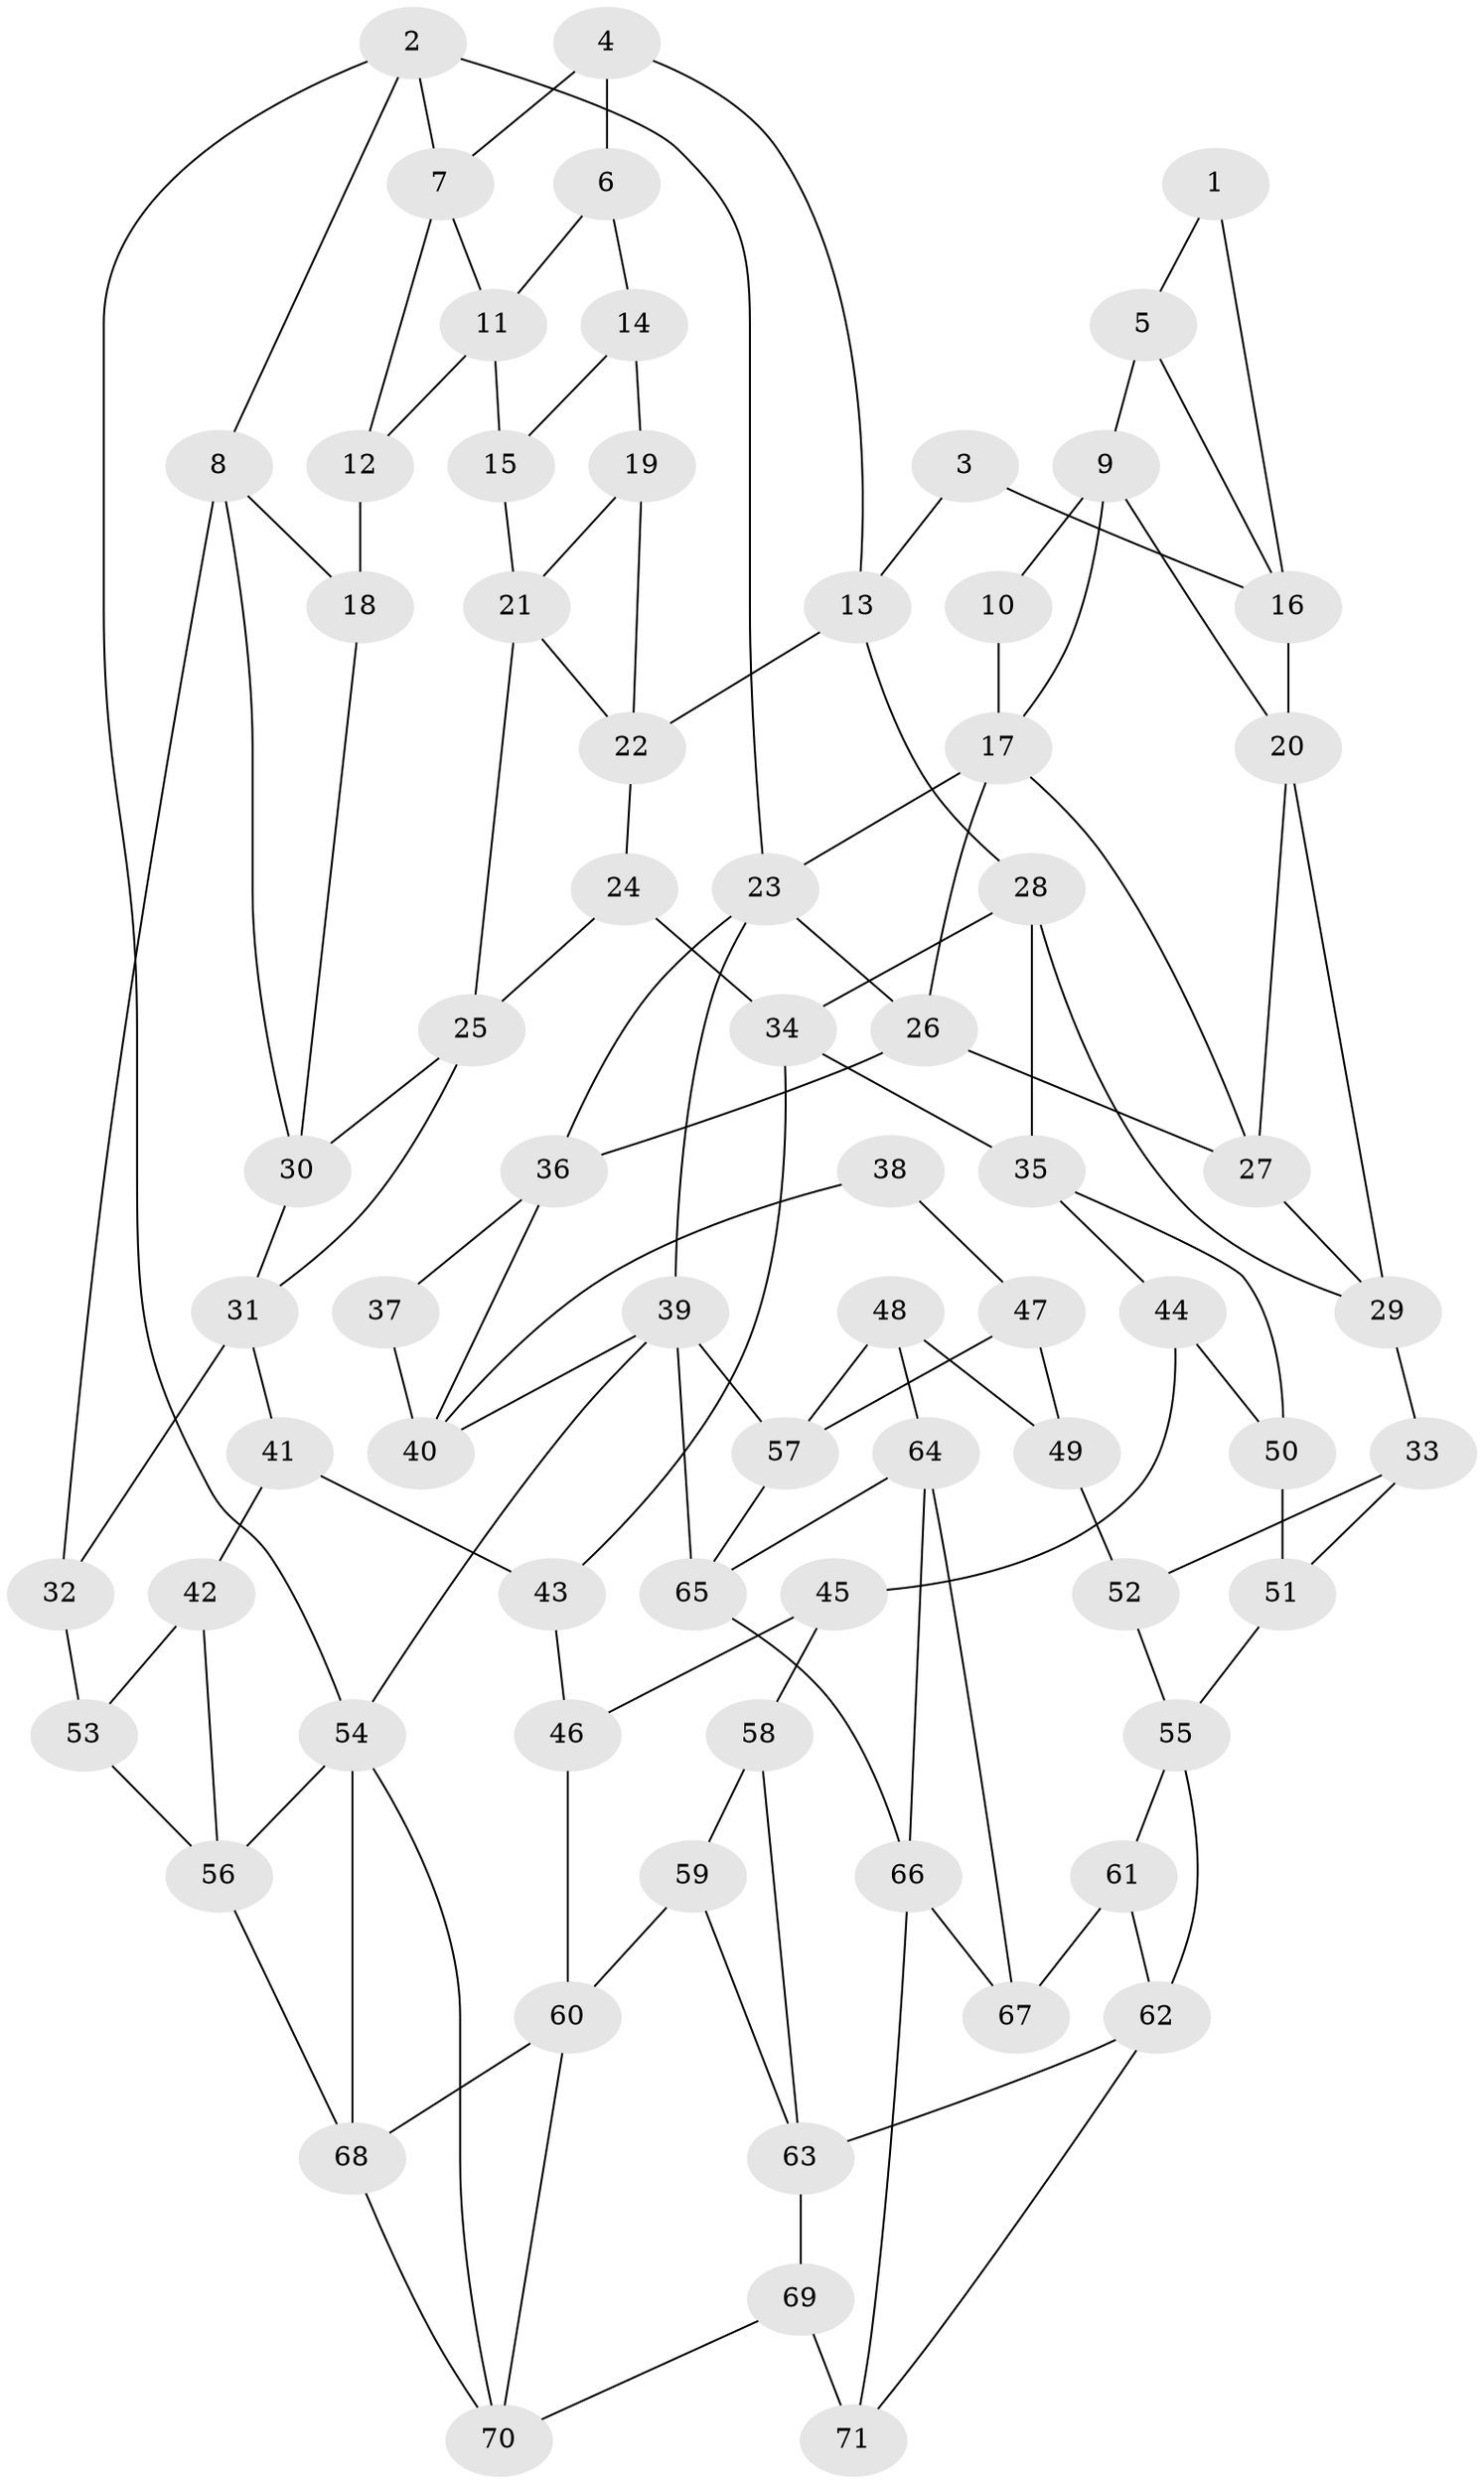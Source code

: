 // original degree distribution, {3: 0.014084507042253521, 4: 0.2676056338028169, 6: 0.2535211267605634, 5: 0.4647887323943662}
// Generated by graph-tools (version 1.1) at 2025/03/03/09/25 03:03:28]
// undirected, 71 vertices, 124 edges
graph export_dot {
graph [start="1"]
  node [color=gray90,style=filled];
  1;
  2;
  3;
  4;
  5;
  6;
  7;
  8;
  9;
  10;
  11;
  12;
  13;
  14;
  15;
  16;
  17;
  18;
  19;
  20;
  21;
  22;
  23;
  24;
  25;
  26;
  27;
  28;
  29;
  30;
  31;
  32;
  33;
  34;
  35;
  36;
  37;
  38;
  39;
  40;
  41;
  42;
  43;
  44;
  45;
  46;
  47;
  48;
  49;
  50;
  51;
  52;
  53;
  54;
  55;
  56;
  57;
  58;
  59;
  60;
  61;
  62;
  63;
  64;
  65;
  66;
  67;
  68;
  69;
  70;
  71;
  1 -- 5 [weight=1.0];
  1 -- 16 [weight=1.0];
  2 -- 7 [weight=1.0];
  2 -- 8 [weight=1.0];
  2 -- 23 [weight=1.0];
  2 -- 54 [weight=1.0];
  3 -- 13 [weight=1.0];
  3 -- 16 [weight=2.0];
  4 -- 6 [weight=1.0];
  4 -- 7 [weight=1.0];
  4 -- 13 [weight=1.0];
  5 -- 9 [weight=2.0];
  5 -- 16 [weight=1.0];
  6 -- 11 [weight=1.0];
  6 -- 14 [weight=1.0];
  7 -- 11 [weight=1.0];
  7 -- 12 [weight=1.0];
  8 -- 18 [weight=1.0];
  8 -- 30 [weight=1.0];
  8 -- 32 [weight=1.0];
  9 -- 10 [weight=2.0];
  9 -- 17 [weight=1.0];
  9 -- 20 [weight=1.0];
  10 -- 17 [weight=2.0];
  11 -- 12 [weight=1.0];
  11 -- 15 [weight=1.0];
  12 -- 18 [weight=2.0];
  13 -- 22 [weight=1.0];
  13 -- 28 [weight=1.0];
  14 -- 15 [weight=1.0];
  14 -- 19 [weight=2.0];
  15 -- 21 [weight=1.0];
  16 -- 20 [weight=2.0];
  17 -- 23 [weight=1.0];
  17 -- 26 [weight=1.0];
  17 -- 27 [weight=1.0];
  18 -- 30 [weight=1.0];
  19 -- 21 [weight=1.0];
  19 -- 22 [weight=1.0];
  20 -- 27 [weight=1.0];
  20 -- 29 [weight=1.0];
  21 -- 22 [weight=1.0];
  21 -- 25 [weight=1.0];
  22 -- 24 [weight=1.0];
  23 -- 26 [weight=1.0];
  23 -- 36 [weight=1.0];
  23 -- 39 [weight=1.0];
  24 -- 25 [weight=1.0];
  24 -- 34 [weight=1.0];
  25 -- 30 [weight=1.0];
  25 -- 31 [weight=1.0];
  26 -- 27 [weight=1.0];
  26 -- 36 [weight=1.0];
  27 -- 29 [weight=1.0];
  28 -- 29 [weight=1.0];
  28 -- 34 [weight=1.0];
  28 -- 35 [weight=1.0];
  29 -- 33 [weight=1.0];
  30 -- 31 [weight=1.0];
  31 -- 32 [weight=1.0];
  31 -- 41 [weight=1.0];
  32 -- 53 [weight=2.0];
  33 -- 51 [weight=1.0];
  33 -- 52 [weight=1.0];
  34 -- 35 [weight=1.0];
  34 -- 43 [weight=1.0];
  35 -- 44 [weight=1.0];
  35 -- 50 [weight=1.0];
  36 -- 37 [weight=1.0];
  36 -- 40 [weight=1.0];
  37 -- 40 [weight=2.0];
  38 -- 40 [weight=2.0];
  38 -- 47 [weight=2.0];
  39 -- 40 [weight=1.0];
  39 -- 54 [weight=1.0];
  39 -- 57 [weight=1.0];
  39 -- 65 [weight=1.0];
  41 -- 42 [weight=1.0];
  41 -- 43 [weight=2.0];
  42 -- 53 [weight=1.0];
  42 -- 56 [weight=1.0];
  43 -- 46 [weight=1.0];
  44 -- 45 [weight=1.0];
  44 -- 50 [weight=1.0];
  45 -- 46 [weight=1.0];
  45 -- 58 [weight=2.0];
  46 -- 60 [weight=1.0];
  47 -- 49 [weight=1.0];
  47 -- 57 [weight=1.0];
  48 -- 49 [weight=1.0];
  48 -- 57 [weight=1.0];
  48 -- 64 [weight=1.0];
  49 -- 52 [weight=2.0];
  50 -- 51 [weight=2.0];
  51 -- 55 [weight=1.0];
  52 -- 55 [weight=1.0];
  53 -- 56 [weight=1.0];
  54 -- 56 [weight=1.0];
  54 -- 68 [weight=1.0];
  54 -- 70 [weight=1.0];
  55 -- 61 [weight=1.0];
  55 -- 62 [weight=1.0];
  56 -- 68 [weight=1.0];
  57 -- 65 [weight=1.0];
  58 -- 59 [weight=1.0];
  58 -- 63 [weight=1.0];
  59 -- 60 [weight=1.0];
  59 -- 63 [weight=1.0];
  60 -- 68 [weight=1.0];
  60 -- 70 [weight=1.0];
  61 -- 62 [weight=1.0];
  61 -- 67 [weight=2.0];
  62 -- 63 [weight=1.0];
  62 -- 71 [weight=1.0];
  63 -- 69 [weight=1.0];
  64 -- 65 [weight=1.0];
  64 -- 66 [weight=1.0];
  64 -- 67 [weight=1.0];
  65 -- 66 [weight=1.0];
  66 -- 67 [weight=1.0];
  66 -- 71 [weight=1.0];
  68 -- 70 [weight=1.0];
  69 -- 70 [weight=1.0];
  69 -- 71 [weight=2.0];
}
